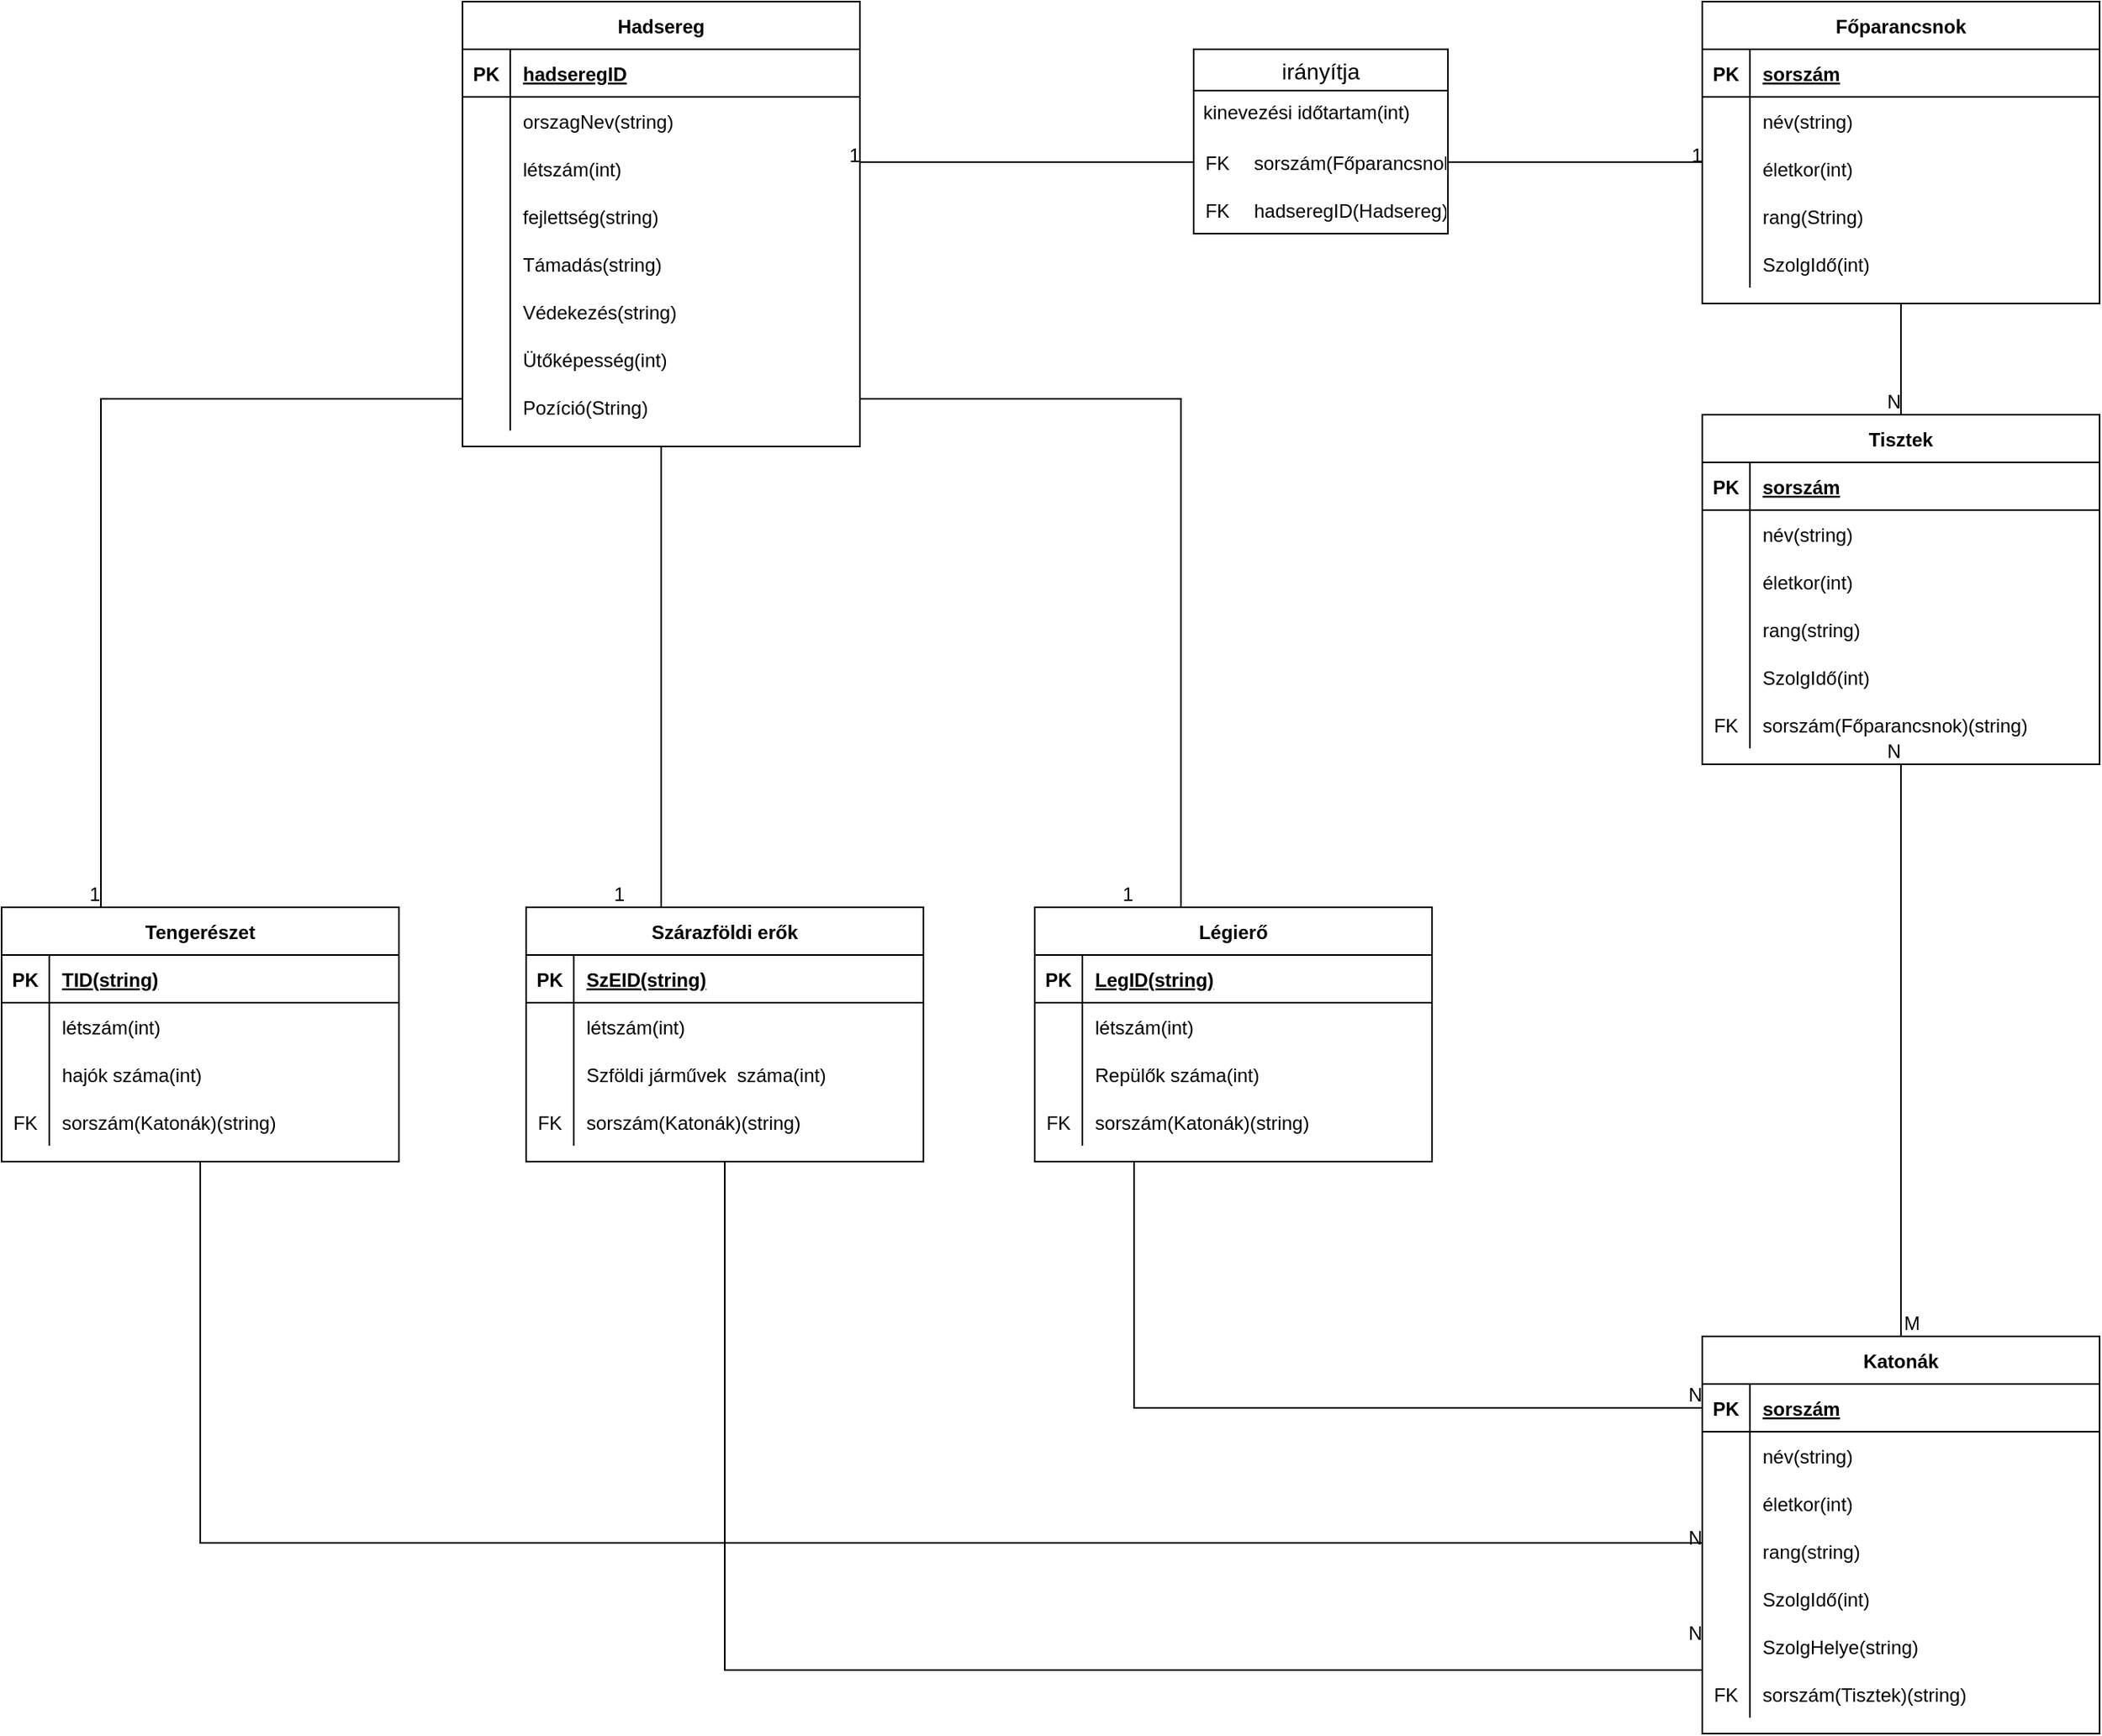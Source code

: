 <mxfile version="20.6.0" type="github">
  <diagram id="R2lEEEUBdFMjLlhIrx00" name="Page-1">
    <mxGraphModel dx="2985" dy="1844" grid="1" gridSize="10" guides="1" tooltips="1" connect="1" arrows="1" fold="1" page="0" pageScale="1" pageWidth="850" pageHeight="1100" math="0" shadow="0" extFonts="Permanent Marker^https://fonts.googleapis.com/css?family=Permanent+Marker">
      <root>
        <mxCell id="0" />
        <mxCell id="1" parent="0" />
        <mxCell id="C-vyLk0tnHw3VtMMgP7b-2" value="Főparancsnok" style="shape=table;startSize=30;container=1;collapsible=1;childLayout=tableLayout;fixedRows=1;rowLines=0;fontStyle=1;align=center;resizeLast=1;" parent="1" vertex="1">
          <mxGeometry x="780" y="-40" width="250" height="190" as="geometry" />
        </mxCell>
        <mxCell id="C-vyLk0tnHw3VtMMgP7b-3" value="" style="shape=partialRectangle;collapsible=0;dropTarget=0;pointerEvents=0;fillColor=none;points=[[0,0.5],[1,0.5]];portConstraint=eastwest;top=0;left=0;right=0;bottom=1;" parent="C-vyLk0tnHw3VtMMgP7b-2" vertex="1">
          <mxGeometry y="30" width="250" height="30" as="geometry" />
        </mxCell>
        <mxCell id="C-vyLk0tnHw3VtMMgP7b-4" value="PK" style="shape=partialRectangle;overflow=hidden;connectable=0;fillColor=none;top=0;left=0;bottom=0;right=0;fontStyle=1;" parent="C-vyLk0tnHw3VtMMgP7b-3" vertex="1">
          <mxGeometry width="30" height="30" as="geometry">
            <mxRectangle width="30" height="30" as="alternateBounds" />
          </mxGeometry>
        </mxCell>
        <mxCell id="C-vyLk0tnHw3VtMMgP7b-5" value="sorszám" style="shape=partialRectangle;overflow=hidden;connectable=0;fillColor=none;top=0;left=0;bottom=0;right=0;align=left;spacingLeft=6;fontStyle=5;" parent="C-vyLk0tnHw3VtMMgP7b-3" vertex="1">
          <mxGeometry x="30" width="220" height="30" as="geometry">
            <mxRectangle width="220" height="30" as="alternateBounds" />
          </mxGeometry>
        </mxCell>
        <mxCell id="C-vyLk0tnHw3VtMMgP7b-6" value="" style="shape=partialRectangle;collapsible=0;dropTarget=0;pointerEvents=0;fillColor=none;points=[[0,0.5],[1,0.5]];portConstraint=eastwest;top=0;left=0;right=0;bottom=0;" parent="C-vyLk0tnHw3VtMMgP7b-2" vertex="1">
          <mxGeometry y="60" width="250" height="30" as="geometry" />
        </mxCell>
        <mxCell id="C-vyLk0tnHw3VtMMgP7b-7" value="" style="shape=partialRectangle;overflow=hidden;connectable=0;fillColor=none;top=0;left=0;bottom=0;right=0;" parent="C-vyLk0tnHw3VtMMgP7b-6" vertex="1">
          <mxGeometry width="30" height="30" as="geometry">
            <mxRectangle width="30" height="30" as="alternateBounds" />
          </mxGeometry>
        </mxCell>
        <mxCell id="C-vyLk0tnHw3VtMMgP7b-8" value="név(string)" style="shape=partialRectangle;overflow=hidden;connectable=0;fillColor=none;top=0;left=0;bottom=0;right=0;align=left;spacingLeft=6;" parent="C-vyLk0tnHw3VtMMgP7b-6" vertex="1">
          <mxGeometry x="30" width="220" height="30" as="geometry">
            <mxRectangle width="220" height="30" as="alternateBounds" />
          </mxGeometry>
        </mxCell>
        <mxCell id="62SNjgMuvcfCCcA8fAyy-22" value="" style="shape=tableRow;horizontal=0;startSize=0;swimlaneHead=0;swimlaneBody=0;fillColor=none;collapsible=0;dropTarget=0;points=[[0,0.5],[1,0.5]];portConstraint=eastwest;top=0;left=0;right=0;bottom=0;" parent="C-vyLk0tnHw3VtMMgP7b-2" vertex="1">
          <mxGeometry y="90" width="250" height="30" as="geometry" />
        </mxCell>
        <mxCell id="62SNjgMuvcfCCcA8fAyy-23" value="" style="shape=partialRectangle;connectable=0;fillColor=none;top=0;left=0;bottom=0;right=0;editable=1;overflow=hidden;" parent="62SNjgMuvcfCCcA8fAyy-22" vertex="1">
          <mxGeometry width="30" height="30" as="geometry">
            <mxRectangle width="30" height="30" as="alternateBounds" />
          </mxGeometry>
        </mxCell>
        <mxCell id="62SNjgMuvcfCCcA8fAyy-24" value="életkor(int)" style="shape=partialRectangle;connectable=0;fillColor=none;top=0;left=0;bottom=0;right=0;align=left;spacingLeft=6;overflow=hidden;" parent="62SNjgMuvcfCCcA8fAyy-22" vertex="1">
          <mxGeometry x="30" width="220" height="30" as="geometry">
            <mxRectangle width="220" height="30" as="alternateBounds" />
          </mxGeometry>
        </mxCell>
        <mxCell id="62SNjgMuvcfCCcA8fAyy-26" value="" style="shape=tableRow;horizontal=0;startSize=0;swimlaneHead=0;swimlaneBody=0;fillColor=none;collapsible=0;dropTarget=0;points=[[0,0.5],[1,0.5]];portConstraint=eastwest;top=0;left=0;right=0;bottom=0;" parent="C-vyLk0tnHw3VtMMgP7b-2" vertex="1">
          <mxGeometry y="120" width="250" height="30" as="geometry" />
        </mxCell>
        <mxCell id="62SNjgMuvcfCCcA8fAyy-27" value="" style="shape=partialRectangle;connectable=0;fillColor=none;top=0;left=0;bottom=0;right=0;editable=1;overflow=hidden;" parent="62SNjgMuvcfCCcA8fAyy-26" vertex="1">
          <mxGeometry width="30" height="30" as="geometry">
            <mxRectangle width="30" height="30" as="alternateBounds" />
          </mxGeometry>
        </mxCell>
        <mxCell id="62SNjgMuvcfCCcA8fAyy-28" value="rang(String)" style="shape=partialRectangle;connectable=0;fillColor=none;top=0;left=0;bottom=0;right=0;align=left;spacingLeft=6;overflow=hidden;" parent="62SNjgMuvcfCCcA8fAyy-26" vertex="1">
          <mxGeometry x="30" width="220" height="30" as="geometry">
            <mxRectangle width="220" height="30" as="alternateBounds" />
          </mxGeometry>
        </mxCell>
        <mxCell id="62SNjgMuvcfCCcA8fAyy-30" value="" style="shape=tableRow;horizontal=0;startSize=0;swimlaneHead=0;swimlaneBody=0;fillColor=none;collapsible=0;dropTarget=0;points=[[0,0.5],[1,0.5]];portConstraint=eastwest;top=0;left=0;right=0;bottom=0;" parent="C-vyLk0tnHw3VtMMgP7b-2" vertex="1">
          <mxGeometry y="150" width="250" height="30" as="geometry" />
        </mxCell>
        <mxCell id="62SNjgMuvcfCCcA8fAyy-31" value="" style="shape=partialRectangle;connectable=0;fillColor=none;top=0;left=0;bottom=0;right=0;editable=1;overflow=hidden;" parent="62SNjgMuvcfCCcA8fAyy-30" vertex="1">
          <mxGeometry width="30" height="30" as="geometry">
            <mxRectangle width="30" height="30" as="alternateBounds" />
          </mxGeometry>
        </mxCell>
        <mxCell id="62SNjgMuvcfCCcA8fAyy-32" value="SzolgIdő(int)" style="shape=partialRectangle;connectable=0;fillColor=none;top=0;left=0;bottom=0;right=0;align=left;spacingLeft=6;overflow=hidden;" parent="62SNjgMuvcfCCcA8fAyy-30" vertex="1">
          <mxGeometry x="30" width="220" height="30" as="geometry">
            <mxRectangle width="220" height="30" as="alternateBounds" />
          </mxGeometry>
        </mxCell>
        <mxCell id="C-vyLk0tnHw3VtMMgP7b-23" value="Hadsereg" style="shape=table;startSize=30;container=1;collapsible=1;childLayout=tableLayout;fixedRows=1;rowLines=0;fontStyle=1;align=center;resizeLast=1;" parent="1" vertex="1">
          <mxGeometry y="-40" width="250" height="280" as="geometry" />
        </mxCell>
        <mxCell id="C-vyLk0tnHw3VtMMgP7b-24" value="" style="shape=partialRectangle;collapsible=0;dropTarget=0;pointerEvents=0;fillColor=none;points=[[0,0.5],[1,0.5]];portConstraint=eastwest;top=0;left=0;right=0;bottom=1;" parent="C-vyLk0tnHw3VtMMgP7b-23" vertex="1">
          <mxGeometry y="30" width="250" height="30" as="geometry" />
        </mxCell>
        <mxCell id="C-vyLk0tnHw3VtMMgP7b-25" value="PK" style="shape=partialRectangle;overflow=hidden;connectable=0;fillColor=none;top=0;left=0;bottom=0;right=0;fontStyle=1;" parent="C-vyLk0tnHw3VtMMgP7b-24" vertex="1">
          <mxGeometry width="30" height="30" as="geometry">
            <mxRectangle width="30" height="30" as="alternateBounds" />
          </mxGeometry>
        </mxCell>
        <mxCell id="C-vyLk0tnHw3VtMMgP7b-26" value="hadseregID" style="shape=partialRectangle;overflow=hidden;connectable=0;fillColor=none;top=0;left=0;bottom=0;right=0;align=left;spacingLeft=6;fontStyle=5;" parent="C-vyLk0tnHw3VtMMgP7b-24" vertex="1">
          <mxGeometry x="30" width="220" height="30" as="geometry">
            <mxRectangle width="220" height="30" as="alternateBounds" />
          </mxGeometry>
        </mxCell>
        <mxCell id="C-vyLk0tnHw3VtMMgP7b-27" value="" style="shape=partialRectangle;collapsible=0;dropTarget=0;pointerEvents=0;fillColor=none;points=[[0,0.5],[1,0.5]];portConstraint=eastwest;top=0;left=0;right=0;bottom=0;" parent="C-vyLk0tnHw3VtMMgP7b-23" vertex="1">
          <mxGeometry y="60" width="250" height="30" as="geometry" />
        </mxCell>
        <mxCell id="C-vyLk0tnHw3VtMMgP7b-28" value="" style="shape=partialRectangle;overflow=hidden;connectable=0;fillColor=none;top=0;left=0;bottom=0;right=0;" parent="C-vyLk0tnHw3VtMMgP7b-27" vertex="1">
          <mxGeometry width="30" height="30" as="geometry">
            <mxRectangle width="30" height="30" as="alternateBounds" />
          </mxGeometry>
        </mxCell>
        <mxCell id="C-vyLk0tnHw3VtMMgP7b-29" value="orszagNev(string)" style="shape=partialRectangle;overflow=hidden;connectable=0;fillColor=none;top=0;left=0;bottom=0;right=0;align=left;spacingLeft=6;" parent="C-vyLk0tnHw3VtMMgP7b-27" vertex="1">
          <mxGeometry x="30" width="220" height="30" as="geometry">
            <mxRectangle width="220" height="30" as="alternateBounds" />
          </mxGeometry>
        </mxCell>
        <mxCell id="62SNjgMuvcfCCcA8fAyy-2" value="" style="shape=tableRow;horizontal=0;startSize=0;swimlaneHead=0;swimlaneBody=0;fillColor=none;collapsible=0;dropTarget=0;points=[[0,0.5],[1,0.5]];portConstraint=eastwest;top=0;left=0;right=0;bottom=0;" parent="C-vyLk0tnHw3VtMMgP7b-23" vertex="1">
          <mxGeometry y="90" width="250" height="30" as="geometry" />
        </mxCell>
        <mxCell id="62SNjgMuvcfCCcA8fAyy-3" value="" style="shape=partialRectangle;connectable=0;fillColor=none;top=0;left=0;bottom=0;right=0;editable=1;overflow=hidden;" parent="62SNjgMuvcfCCcA8fAyy-2" vertex="1">
          <mxGeometry width="30" height="30" as="geometry">
            <mxRectangle width="30" height="30" as="alternateBounds" />
          </mxGeometry>
        </mxCell>
        <mxCell id="62SNjgMuvcfCCcA8fAyy-4" value="létszám(int)" style="shape=partialRectangle;connectable=0;fillColor=none;top=0;left=0;bottom=0;right=0;align=left;spacingLeft=6;overflow=hidden;" parent="62SNjgMuvcfCCcA8fAyy-2" vertex="1">
          <mxGeometry x="30" width="220" height="30" as="geometry">
            <mxRectangle width="220" height="30" as="alternateBounds" />
          </mxGeometry>
        </mxCell>
        <mxCell id="62SNjgMuvcfCCcA8fAyy-6" value="" style="shape=tableRow;horizontal=0;startSize=0;swimlaneHead=0;swimlaneBody=0;fillColor=none;collapsible=0;dropTarget=0;points=[[0,0.5],[1,0.5]];portConstraint=eastwest;top=0;left=0;right=0;bottom=0;" parent="C-vyLk0tnHw3VtMMgP7b-23" vertex="1">
          <mxGeometry y="120" width="250" height="30" as="geometry" />
        </mxCell>
        <mxCell id="62SNjgMuvcfCCcA8fAyy-7" value="" style="shape=partialRectangle;connectable=0;fillColor=none;top=0;left=0;bottom=0;right=0;editable=1;overflow=hidden;" parent="62SNjgMuvcfCCcA8fAyy-6" vertex="1">
          <mxGeometry width="30" height="30" as="geometry">
            <mxRectangle width="30" height="30" as="alternateBounds" />
          </mxGeometry>
        </mxCell>
        <mxCell id="62SNjgMuvcfCCcA8fAyy-8" value="fejlettség(string)" style="shape=partialRectangle;connectable=0;fillColor=none;top=0;left=0;bottom=0;right=0;align=left;spacingLeft=6;overflow=hidden;" parent="62SNjgMuvcfCCcA8fAyy-6" vertex="1">
          <mxGeometry x="30" width="220" height="30" as="geometry">
            <mxRectangle width="220" height="30" as="alternateBounds" />
          </mxGeometry>
        </mxCell>
        <mxCell id="62SNjgMuvcfCCcA8fAyy-10" value="" style="shape=tableRow;horizontal=0;startSize=0;swimlaneHead=0;swimlaneBody=0;fillColor=none;collapsible=0;dropTarget=0;points=[[0,0.5],[1,0.5]];portConstraint=eastwest;top=0;left=0;right=0;bottom=0;" parent="C-vyLk0tnHw3VtMMgP7b-23" vertex="1">
          <mxGeometry y="150" width="250" height="30" as="geometry" />
        </mxCell>
        <mxCell id="62SNjgMuvcfCCcA8fAyy-11" value="" style="shape=partialRectangle;connectable=0;fillColor=none;top=0;left=0;bottom=0;right=0;editable=1;overflow=hidden;" parent="62SNjgMuvcfCCcA8fAyy-10" vertex="1">
          <mxGeometry width="30" height="30" as="geometry">
            <mxRectangle width="30" height="30" as="alternateBounds" />
          </mxGeometry>
        </mxCell>
        <mxCell id="62SNjgMuvcfCCcA8fAyy-12" value="Támadás(string)" style="shape=partialRectangle;connectable=0;fillColor=none;top=0;left=0;bottom=0;right=0;align=left;spacingLeft=6;overflow=hidden;" parent="62SNjgMuvcfCCcA8fAyy-10" vertex="1">
          <mxGeometry x="30" width="220" height="30" as="geometry">
            <mxRectangle width="220" height="30" as="alternateBounds" />
          </mxGeometry>
        </mxCell>
        <mxCell id="62SNjgMuvcfCCcA8fAyy-14" value="" style="shape=tableRow;horizontal=0;startSize=0;swimlaneHead=0;swimlaneBody=0;fillColor=none;collapsible=0;dropTarget=0;points=[[0,0.5],[1,0.5]];portConstraint=eastwest;top=0;left=0;right=0;bottom=0;" parent="C-vyLk0tnHw3VtMMgP7b-23" vertex="1">
          <mxGeometry y="180" width="250" height="30" as="geometry" />
        </mxCell>
        <mxCell id="62SNjgMuvcfCCcA8fAyy-15" value="" style="shape=partialRectangle;connectable=0;fillColor=none;top=0;left=0;bottom=0;right=0;editable=1;overflow=hidden;" parent="62SNjgMuvcfCCcA8fAyy-14" vertex="1">
          <mxGeometry width="30" height="30" as="geometry">
            <mxRectangle width="30" height="30" as="alternateBounds" />
          </mxGeometry>
        </mxCell>
        <mxCell id="62SNjgMuvcfCCcA8fAyy-16" value="Védekezés(string)" style="shape=partialRectangle;connectable=0;fillColor=none;top=0;left=0;bottom=0;right=0;align=left;spacingLeft=6;overflow=hidden;" parent="62SNjgMuvcfCCcA8fAyy-14" vertex="1">
          <mxGeometry x="30" width="220" height="30" as="geometry">
            <mxRectangle width="220" height="30" as="alternateBounds" />
          </mxGeometry>
        </mxCell>
        <mxCell id="62SNjgMuvcfCCcA8fAyy-18" value="" style="shape=tableRow;horizontal=0;startSize=0;swimlaneHead=0;swimlaneBody=0;fillColor=none;collapsible=0;dropTarget=0;points=[[0,0.5],[1,0.5]];portConstraint=eastwest;top=0;left=0;right=0;bottom=0;" parent="C-vyLk0tnHw3VtMMgP7b-23" vertex="1">
          <mxGeometry y="210" width="250" height="30" as="geometry" />
        </mxCell>
        <mxCell id="62SNjgMuvcfCCcA8fAyy-19" value="" style="shape=partialRectangle;connectable=0;fillColor=none;top=0;left=0;bottom=0;right=0;editable=1;overflow=hidden;" parent="62SNjgMuvcfCCcA8fAyy-18" vertex="1">
          <mxGeometry width="30" height="30" as="geometry">
            <mxRectangle width="30" height="30" as="alternateBounds" />
          </mxGeometry>
        </mxCell>
        <mxCell id="62SNjgMuvcfCCcA8fAyy-20" value="Ütőképesség(int)" style="shape=partialRectangle;connectable=0;fillColor=none;top=0;left=0;bottom=0;right=0;align=left;spacingLeft=6;overflow=hidden;" parent="62SNjgMuvcfCCcA8fAyy-18" vertex="1">
          <mxGeometry x="30" width="220" height="30" as="geometry">
            <mxRectangle width="220" height="30" as="alternateBounds" />
          </mxGeometry>
        </mxCell>
        <mxCell id="FeIV4bM-rRKACIjn-d4M-2" value="" style="shape=tableRow;horizontal=0;startSize=0;swimlaneHead=0;swimlaneBody=0;fillColor=none;collapsible=0;dropTarget=0;points=[[0,0.5],[1,0.5]];portConstraint=eastwest;top=0;left=0;right=0;bottom=0;" vertex="1" parent="C-vyLk0tnHw3VtMMgP7b-23">
          <mxGeometry y="240" width="250" height="30" as="geometry" />
        </mxCell>
        <mxCell id="FeIV4bM-rRKACIjn-d4M-3" value="" style="shape=partialRectangle;connectable=0;fillColor=none;top=0;left=0;bottom=0;right=0;editable=1;overflow=hidden;" vertex="1" parent="FeIV4bM-rRKACIjn-d4M-2">
          <mxGeometry width="30" height="30" as="geometry">
            <mxRectangle width="30" height="30" as="alternateBounds" />
          </mxGeometry>
        </mxCell>
        <mxCell id="FeIV4bM-rRKACIjn-d4M-4" value="Pozíció(String)" style="shape=partialRectangle;connectable=0;fillColor=none;top=0;left=0;bottom=0;right=0;align=left;spacingLeft=6;overflow=hidden;" vertex="1" parent="FeIV4bM-rRKACIjn-d4M-2">
          <mxGeometry x="30" width="220" height="30" as="geometry">
            <mxRectangle width="220" height="30" as="alternateBounds" />
          </mxGeometry>
        </mxCell>
        <mxCell id="62SNjgMuvcfCCcA8fAyy-33" value="Tisztek" style="shape=table;startSize=30;container=1;collapsible=1;childLayout=tableLayout;fixedRows=1;rowLines=0;fontStyle=1;align=center;resizeLast=1;" parent="1" vertex="1">
          <mxGeometry x="780" y="220" width="250" height="220" as="geometry" />
        </mxCell>
        <mxCell id="62SNjgMuvcfCCcA8fAyy-34" value="" style="shape=partialRectangle;collapsible=0;dropTarget=0;pointerEvents=0;fillColor=none;points=[[0,0.5],[1,0.5]];portConstraint=eastwest;top=0;left=0;right=0;bottom=1;" parent="62SNjgMuvcfCCcA8fAyy-33" vertex="1">
          <mxGeometry y="30" width="250" height="30" as="geometry" />
        </mxCell>
        <mxCell id="62SNjgMuvcfCCcA8fAyy-35" value="PK" style="shape=partialRectangle;overflow=hidden;connectable=0;fillColor=none;top=0;left=0;bottom=0;right=0;fontStyle=1;" parent="62SNjgMuvcfCCcA8fAyy-34" vertex="1">
          <mxGeometry width="30" height="30" as="geometry">
            <mxRectangle width="30" height="30" as="alternateBounds" />
          </mxGeometry>
        </mxCell>
        <mxCell id="62SNjgMuvcfCCcA8fAyy-36" value="sorszám" style="shape=partialRectangle;overflow=hidden;connectable=0;fillColor=none;top=0;left=0;bottom=0;right=0;align=left;spacingLeft=6;fontStyle=5;" parent="62SNjgMuvcfCCcA8fAyy-34" vertex="1">
          <mxGeometry x="30" width="220" height="30" as="geometry">
            <mxRectangle width="220" height="30" as="alternateBounds" />
          </mxGeometry>
        </mxCell>
        <mxCell id="62SNjgMuvcfCCcA8fAyy-37" value="" style="shape=partialRectangle;collapsible=0;dropTarget=0;pointerEvents=0;fillColor=none;points=[[0,0.5],[1,0.5]];portConstraint=eastwest;top=0;left=0;right=0;bottom=0;" parent="62SNjgMuvcfCCcA8fAyy-33" vertex="1">
          <mxGeometry y="60" width="250" height="30" as="geometry" />
        </mxCell>
        <mxCell id="62SNjgMuvcfCCcA8fAyy-38" value="" style="shape=partialRectangle;overflow=hidden;connectable=0;fillColor=none;top=0;left=0;bottom=0;right=0;" parent="62SNjgMuvcfCCcA8fAyy-37" vertex="1">
          <mxGeometry width="30" height="30" as="geometry">
            <mxRectangle width="30" height="30" as="alternateBounds" />
          </mxGeometry>
        </mxCell>
        <mxCell id="62SNjgMuvcfCCcA8fAyy-39" value="név(string)" style="shape=partialRectangle;overflow=hidden;connectable=0;fillColor=none;top=0;left=0;bottom=0;right=0;align=left;spacingLeft=6;" parent="62SNjgMuvcfCCcA8fAyy-37" vertex="1">
          <mxGeometry x="30" width="220" height="30" as="geometry">
            <mxRectangle width="220" height="30" as="alternateBounds" />
          </mxGeometry>
        </mxCell>
        <mxCell id="62SNjgMuvcfCCcA8fAyy-40" value="" style="shape=tableRow;horizontal=0;startSize=0;swimlaneHead=0;swimlaneBody=0;fillColor=none;collapsible=0;dropTarget=0;points=[[0,0.5],[1,0.5]];portConstraint=eastwest;top=0;left=0;right=0;bottom=0;" parent="62SNjgMuvcfCCcA8fAyy-33" vertex="1">
          <mxGeometry y="90" width="250" height="30" as="geometry" />
        </mxCell>
        <mxCell id="62SNjgMuvcfCCcA8fAyy-41" value="" style="shape=partialRectangle;connectable=0;fillColor=none;top=0;left=0;bottom=0;right=0;editable=1;overflow=hidden;" parent="62SNjgMuvcfCCcA8fAyy-40" vertex="1">
          <mxGeometry width="30" height="30" as="geometry">
            <mxRectangle width="30" height="30" as="alternateBounds" />
          </mxGeometry>
        </mxCell>
        <mxCell id="62SNjgMuvcfCCcA8fAyy-42" value="életkor(int)" style="shape=partialRectangle;connectable=0;fillColor=none;top=0;left=0;bottom=0;right=0;align=left;spacingLeft=6;overflow=hidden;" parent="62SNjgMuvcfCCcA8fAyy-40" vertex="1">
          <mxGeometry x="30" width="220" height="30" as="geometry">
            <mxRectangle width="220" height="30" as="alternateBounds" />
          </mxGeometry>
        </mxCell>
        <mxCell id="62SNjgMuvcfCCcA8fAyy-43" value="" style="shape=tableRow;horizontal=0;startSize=0;swimlaneHead=0;swimlaneBody=0;fillColor=none;collapsible=0;dropTarget=0;points=[[0,0.5],[1,0.5]];portConstraint=eastwest;top=0;left=0;right=0;bottom=0;" parent="62SNjgMuvcfCCcA8fAyy-33" vertex="1">
          <mxGeometry y="120" width="250" height="30" as="geometry" />
        </mxCell>
        <mxCell id="62SNjgMuvcfCCcA8fAyy-44" value="" style="shape=partialRectangle;connectable=0;fillColor=none;top=0;left=0;bottom=0;right=0;editable=1;overflow=hidden;" parent="62SNjgMuvcfCCcA8fAyy-43" vertex="1">
          <mxGeometry width="30" height="30" as="geometry">
            <mxRectangle width="30" height="30" as="alternateBounds" />
          </mxGeometry>
        </mxCell>
        <mxCell id="62SNjgMuvcfCCcA8fAyy-45" value="rang(string)" style="shape=partialRectangle;connectable=0;fillColor=none;top=0;left=0;bottom=0;right=0;align=left;spacingLeft=6;overflow=hidden;" parent="62SNjgMuvcfCCcA8fAyy-43" vertex="1">
          <mxGeometry x="30" width="220" height="30" as="geometry">
            <mxRectangle width="220" height="30" as="alternateBounds" />
          </mxGeometry>
        </mxCell>
        <mxCell id="62SNjgMuvcfCCcA8fAyy-46" value="" style="shape=tableRow;horizontal=0;startSize=0;swimlaneHead=0;swimlaneBody=0;fillColor=none;collapsible=0;dropTarget=0;points=[[0,0.5],[1,0.5]];portConstraint=eastwest;top=0;left=0;right=0;bottom=0;" parent="62SNjgMuvcfCCcA8fAyy-33" vertex="1">
          <mxGeometry y="150" width="250" height="30" as="geometry" />
        </mxCell>
        <mxCell id="62SNjgMuvcfCCcA8fAyy-47" value="" style="shape=partialRectangle;connectable=0;fillColor=none;top=0;left=0;bottom=0;right=0;editable=1;overflow=hidden;" parent="62SNjgMuvcfCCcA8fAyy-46" vertex="1">
          <mxGeometry width="30" height="30" as="geometry">
            <mxRectangle width="30" height="30" as="alternateBounds" />
          </mxGeometry>
        </mxCell>
        <mxCell id="62SNjgMuvcfCCcA8fAyy-48" value="SzolgIdő(int)" style="shape=partialRectangle;connectable=0;fillColor=none;top=0;left=0;bottom=0;right=0;align=left;spacingLeft=6;overflow=hidden;" parent="62SNjgMuvcfCCcA8fAyy-46" vertex="1">
          <mxGeometry x="30" width="220" height="30" as="geometry">
            <mxRectangle width="220" height="30" as="alternateBounds" />
          </mxGeometry>
        </mxCell>
        <mxCell id="62SNjgMuvcfCCcA8fAyy-50" value="" style="shape=tableRow;horizontal=0;startSize=0;swimlaneHead=0;swimlaneBody=0;fillColor=none;collapsible=0;dropTarget=0;points=[[0,0.5],[1,0.5]];portConstraint=eastwest;top=0;left=0;right=0;bottom=0;" parent="62SNjgMuvcfCCcA8fAyy-33" vertex="1">
          <mxGeometry y="180" width="250" height="30" as="geometry" />
        </mxCell>
        <mxCell id="62SNjgMuvcfCCcA8fAyy-51" value="FK" style="shape=partialRectangle;connectable=0;fillColor=none;top=0;left=0;bottom=0;right=0;fontStyle=0;overflow=hidden;" parent="62SNjgMuvcfCCcA8fAyy-50" vertex="1">
          <mxGeometry width="30" height="30" as="geometry">
            <mxRectangle width="30" height="30" as="alternateBounds" />
          </mxGeometry>
        </mxCell>
        <mxCell id="62SNjgMuvcfCCcA8fAyy-52" value="sorszám(Főparancsnok)(string)" style="shape=partialRectangle;connectable=0;fillColor=none;top=0;left=0;bottom=0;right=0;align=left;spacingLeft=6;fontStyle=0;overflow=hidden;" parent="62SNjgMuvcfCCcA8fAyy-50" vertex="1">
          <mxGeometry x="30" width="220" height="30" as="geometry">
            <mxRectangle width="220" height="30" as="alternateBounds" />
          </mxGeometry>
        </mxCell>
        <mxCell id="62SNjgMuvcfCCcA8fAyy-53" value="Katonák" style="shape=table;startSize=30;container=1;collapsible=1;childLayout=tableLayout;fixedRows=1;rowLines=0;fontStyle=1;align=center;resizeLast=1;" parent="1" vertex="1">
          <mxGeometry x="780" y="800" width="250" height="250" as="geometry" />
        </mxCell>
        <mxCell id="62SNjgMuvcfCCcA8fAyy-54" value="" style="shape=partialRectangle;collapsible=0;dropTarget=0;pointerEvents=0;fillColor=none;points=[[0,0.5],[1,0.5]];portConstraint=eastwest;top=0;left=0;right=0;bottom=1;" parent="62SNjgMuvcfCCcA8fAyy-53" vertex="1">
          <mxGeometry y="30" width="250" height="30" as="geometry" />
        </mxCell>
        <mxCell id="62SNjgMuvcfCCcA8fAyy-55" value="PK" style="shape=partialRectangle;overflow=hidden;connectable=0;fillColor=none;top=0;left=0;bottom=0;right=0;fontStyle=1;" parent="62SNjgMuvcfCCcA8fAyy-54" vertex="1">
          <mxGeometry width="30" height="30" as="geometry">
            <mxRectangle width="30" height="30" as="alternateBounds" />
          </mxGeometry>
        </mxCell>
        <mxCell id="62SNjgMuvcfCCcA8fAyy-56" value="sorszám" style="shape=partialRectangle;overflow=hidden;connectable=0;fillColor=none;top=0;left=0;bottom=0;right=0;align=left;spacingLeft=6;fontStyle=5;" parent="62SNjgMuvcfCCcA8fAyy-54" vertex="1">
          <mxGeometry x="30" width="220" height="30" as="geometry">
            <mxRectangle width="220" height="30" as="alternateBounds" />
          </mxGeometry>
        </mxCell>
        <mxCell id="62SNjgMuvcfCCcA8fAyy-57" value="" style="shape=partialRectangle;collapsible=0;dropTarget=0;pointerEvents=0;fillColor=none;points=[[0,0.5],[1,0.5]];portConstraint=eastwest;top=0;left=0;right=0;bottom=0;" parent="62SNjgMuvcfCCcA8fAyy-53" vertex="1">
          <mxGeometry y="60" width="250" height="30" as="geometry" />
        </mxCell>
        <mxCell id="62SNjgMuvcfCCcA8fAyy-58" value="" style="shape=partialRectangle;overflow=hidden;connectable=0;fillColor=none;top=0;left=0;bottom=0;right=0;" parent="62SNjgMuvcfCCcA8fAyy-57" vertex="1">
          <mxGeometry width="30" height="30" as="geometry">
            <mxRectangle width="30" height="30" as="alternateBounds" />
          </mxGeometry>
        </mxCell>
        <mxCell id="62SNjgMuvcfCCcA8fAyy-59" value="név(string)" style="shape=partialRectangle;overflow=hidden;connectable=0;fillColor=none;top=0;left=0;bottom=0;right=0;align=left;spacingLeft=6;" parent="62SNjgMuvcfCCcA8fAyy-57" vertex="1">
          <mxGeometry x="30" width="220" height="30" as="geometry">
            <mxRectangle width="220" height="30" as="alternateBounds" />
          </mxGeometry>
        </mxCell>
        <mxCell id="62SNjgMuvcfCCcA8fAyy-60" value="" style="shape=tableRow;horizontal=0;startSize=0;swimlaneHead=0;swimlaneBody=0;fillColor=none;collapsible=0;dropTarget=0;points=[[0,0.5],[1,0.5]];portConstraint=eastwest;top=0;left=0;right=0;bottom=0;" parent="62SNjgMuvcfCCcA8fAyy-53" vertex="1">
          <mxGeometry y="90" width="250" height="30" as="geometry" />
        </mxCell>
        <mxCell id="62SNjgMuvcfCCcA8fAyy-61" value="" style="shape=partialRectangle;connectable=0;fillColor=none;top=0;left=0;bottom=0;right=0;editable=1;overflow=hidden;" parent="62SNjgMuvcfCCcA8fAyy-60" vertex="1">
          <mxGeometry width="30" height="30" as="geometry">
            <mxRectangle width="30" height="30" as="alternateBounds" />
          </mxGeometry>
        </mxCell>
        <mxCell id="62SNjgMuvcfCCcA8fAyy-62" value="életkor(int)" style="shape=partialRectangle;connectable=0;fillColor=none;top=0;left=0;bottom=0;right=0;align=left;spacingLeft=6;overflow=hidden;" parent="62SNjgMuvcfCCcA8fAyy-60" vertex="1">
          <mxGeometry x="30" width="220" height="30" as="geometry">
            <mxRectangle width="220" height="30" as="alternateBounds" />
          </mxGeometry>
        </mxCell>
        <mxCell id="62SNjgMuvcfCCcA8fAyy-63" value="" style="shape=tableRow;horizontal=0;startSize=0;swimlaneHead=0;swimlaneBody=0;fillColor=none;collapsible=0;dropTarget=0;points=[[0,0.5],[1,0.5]];portConstraint=eastwest;top=0;left=0;right=0;bottom=0;" parent="62SNjgMuvcfCCcA8fAyy-53" vertex="1">
          <mxGeometry y="120" width="250" height="30" as="geometry" />
        </mxCell>
        <mxCell id="62SNjgMuvcfCCcA8fAyy-64" value="" style="shape=partialRectangle;connectable=0;fillColor=none;top=0;left=0;bottom=0;right=0;editable=1;overflow=hidden;" parent="62SNjgMuvcfCCcA8fAyy-63" vertex="1">
          <mxGeometry width="30" height="30" as="geometry">
            <mxRectangle width="30" height="30" as="alternateBounds" />
          </mxGeometry>
        </mxCell>
        <mxCell id="62SNjgMuvcfCCcA8fAyy-65" value="rang(string)" style="shape=partialRectangle;connectable=0;fillColor=none;top=0;left=0;bottom=0;right=0;align=left;spacingLeft=6;overflow=hidden;" parent="62SNjgMuvcfCCcA8fAyy-63" vertex="1">
          <mxGeometry x="30" width="220" height="30" as="geometry">
            <mxRectangle width="220" height="30" as="alternateBounds" />
          </mxGeometry>
        </mxCell>
        <mxCell id="62SNjgMuvcfCCcA8fAyy-66" value="" style="shape=tableRow;horizontal=0;startSize=0;swimlaneHead=0;swimlaneBody=0;fillColor=none;collapsible=0;dropTarget=0;points=[[0,0.5],[1,0.5]];portConstraint=eastwest;top=0;left=0;right=0;bottom=0;" parent="62SNjgMuvcfCCcA8fAyy-53" vertex="1">
          <mxGeometry y="150" width="250" height="30" as="geometry" />
        </mxCell>
        <mxCell id="62SNjgMuvcfCCcA8fAyy-67" value="" style="shape=partialRectangle;connectable=0;fillColor=none;top=0;left=0;bottom=0;right=0;editable=1;overflow=hidden;" parent="62SNjgMuvcfCCcA8fAyy-66" vertex="1">
          <mxGeometry width="30" height="30" as="geometry">
            <mxRectangle width="30" height="30" as="alternateBounds" />
          </mxGeometry>
        </mxCell>
        <mxCell id="62SNjgMuvcfCCcA8fAyy-68" value="SzolgIdő(int)" style="shape=partialRectangle;connectable=0;fillColor=none;top=0;left=0;bottom=0;right=0;align=left;spacingLeft=6;overflow=hidden;" parent="62SNjgMuvcfCCcA8fAyy-66" vertex="1">
          <mxGeometry x="30" width="220" height="30" as="geometry">
            <mxRectangle width="220" height="30" as="alternateBounds" />
          </mxGeometry>
        </mxCell>
        <mxCell id="62SNjgMuvcfCCcA8fAyy-70" value="" style="shape=tableRow;horizontal=0;startSize=0;swimlaneHead=0;swimlaneBody=0;fillColor=none;collapsible=0;dropTarget=0;points=[[0,0.5],[1,0.5]];portConstraint=eastwest;top=0;left=0;right=0;bottom=0;" parent="62SNjgMuvcfCCcA8fAyy-53" vertex="1">
          <mxGeometry y="180" width="250" height="30" as="geometry" />
        </mxCell>
        <mxCell id="62SNjgMuvcfCCcA8fAyy-71" value="" style="shape=partialRectangle;connectable=0;fillColor=none;top=0;left=0;bottom=0;right=0;editable=1;overflow=hidden;" parent="62SNjgMuvcfCCcA8fAyy-70" vertex="1">
          <mxGeometry width="30" height="30" as="geometry">
            <mxRectangle width="30" height="30" as="alternateBounds" />
          </mxGeometry>
        </mxCell>
        <mxCell id="62SNjgMuvcfCCcA8fAyy-72" value="SzolgHelye(string)" style="shape=partialRectangle;connectable=0;fillColor=none;top=0;left=0;bottom=0;right=0;align=left;spacingLeft=6;overflow=hidden;" parent="62SNjgMuvcfCCcA8fAyy-70" vertex="1">
          <mxGeometry x="30" width="220" height="30" as="geometry">
            <mxRectangle width="220" height="30" as="alternateBounds" />
          </mxGeometry>
        </mxCell>
        <mxCell id="lbU3FmjVUX4WFI3qrO2V-90" value="" style="shape=tableRow;horizontal=0;startSize=0;swimlaneHead=0;swimlaneBody=0;fillColor=none;collapsible=0;dropTarget=0;points=[[0,0.5],[1,0.5]];portConstraint=eastwest;top=0;left=0;right=0;bottom=0;" parent="62SNjgMuvcfCCcA8fAyy-53" vertex="1">
          <mxGeometry y="210" width="250" height="30" as="geometry" />
        </mxCell>
        <mxCell id="lbU3FmjVUX4WFI3qrO2V-91" value="FK" style="shape=partialRectangle;connectable=0;fillColor=none;top=0;left=0;bottom=0;right=0;fontStyle=0;overflow=hidden;" parent="lbU3FmjVUX4WFI3qrO2V-90" vertex="1">
          <mxGeometry width="30" height="30" as="geometry">
            <mxRectangle width="30" height="30" as="alternateBounds" />
          </mxGeometry>
        </mxCell>
        <mxCell id="lbU3FmjVUX4WFI3qrO2V-92" value="sorszám(Tisztek)(string)" style="shape=partialRectangle;connectable=0;fillColor=none;top=0;left=0;bottom=0;right=0;align=left;spacingLeft=6;fontStyle=0;overflow=hidden;" parent="lbU3FmjVUX4WFI3qrO2V-90" vertex="1">
          <mxGeometry x="30" width="220" height="30" as="geometry">
            <mxRectangle width="220" height="30" as="alternateBounds" />
          </mxGeometry>
        </mxCell>
        <mxCell id="lbU3FmjVUX4WFI3qrO2V-1" value="Tengerészet" style="shape=table;startSize=30;container=1;collapsible=1;childLayout=tableLayout;fixedRows=1;rowLines=0;fontStyle=1;align=center;resizeLast=1;" parent="1" vertex="1">
          <mxGeometry x="-290" y="530" width="250" height="160" as="geometry" />
        </mxCell>
        <mxCell id="lbU3FmjVUX4WFI3qrO2V-2" value="" style="shape=partialRectangle;collapsible=0;dropTarget=0;pointerEvents=0;fillColor=none;points=[[0,0.5],[1,0.5]];portConstraint=eastwest;top=0;left=0;right=0;bottom=1;" parent="lbU3FmjVUX4WFI3qrO2V-1" vertex="1">
          <mxGeometry y="30" width="250" height="30" as="geometry" />
        </mxCell>
        <mxCell id="lbU3FmjVUX4WFI3qrO2V-3" value="PK" style="shape=partialRectangle;overflow=hidden;connectable=0;fillColor=none;top=0;left=0;bottom=0;right=0;fontStyle=1;" parent="lbU3FmjVUX4WFI3qrO2V-2" vertex="1">
          <mxGeometry width="30" height="30" as="geometry">
            <mxRectangle width="30" height="30" as="alternateBounds" />
          </mxGeometry>
        </mxCell>
        <mxCell id="lbU3FmjVUX4WFI3qrO2V-4" value="TID(string)" style="shape=partialRectangle;overflow=hidden;connectable=0;fillColor=none;top=0;left=0;bottom=0;right=0;align=left;spacingLeft=6;fontStyle=5;" parent="lbU3FmjVUX4WFI3qrO2V-2" vertex="1">
          <mxGeometry x="30" width="220" height="30" as="geometry">
            <mxRectangle width="220" height="30" as="alternateBounds" />
          </mxGeometry>
        </mxCell>
        <mxCell id="lbU3FmjVUX4WFI3qrO2V-5" value="" style="shape=partialRectangle;collapsible=0;dropTarget=0;pointerEvents=0;fillColor=none;points=[[0,0.5],[1,0.5]];portConstraint=eastwest;top=0;left=0;right=0;bottom=0;" parent="lbU3FmjVUX4WFI3qrO2V-1" vertex="1">
          <mxGeometry y="60" width="250" height="30" as="geometry" />
        </mxCell>
        <mxCell id="lbU3FmjVUX4WFI3qrO2V-6" value="" style="shape=partialRectangle;overflow=hidden;connectable=0;fillColor=none;top=0;left=0;bottom=0;right=0;" parent="lbU3FmjVUX4WFI3qrO2V-5" vertex="1">
          <mxGeometry width="30" height="30" as="geometry">
            <mxRectangle width="30" height="30" as="alternateBounds" />
          </mxGeometry>
        </mxCell>
        <mxCell id="lbU3FmjVUX4WFI3qrO2V-7" value="létszám(int)" style="shape=partialRectangle;overflow=hidden;connectable=0;fillColor=none;top=0;left=0;bottom=0;right=0;align=left;spacingLeft=6;" parent="lbU3FmjVUX4WFI3qrO2V-5" vertex="1">
          <mxGeometry x="30" width="220" height="30" as="geometry">
            <mxRectangle width="220" height="30" as="alternateBounds" />
          </mxGeometry>
        </mxCell>
        <mxCell id="lbU3FmjVUX4WFI3qrO2V-8" value="" style="shape=tableRow;horizontal=0;startSize=0;swimlaneHead=0;swimlaneBody=0;fillColor=none;collapsible=0;dropTarget=0;points=[[0,0.5],[1,0.5]];portConstraint=eastwest;top=0;left=0;right=0;bottom=0;" parent="lbU3FmjVUX4WFI3qrO2V-1" vertex="1">
          <mxGeometry y="90" width="250" height="30" as="geometry" />
        </mxCell>
        <mxCell id="lbU3FmjVUX4WFI3qrO2V-9" value="" style="shape=partialRectangle;connectable=0;fillColor=none;top=0;left=0;bottom=0;right=0;editable=1;overflow=hidden;" parent="lbU3FmjVUX4WFI3qrO2V-8" vertex="1">
          <mxGeometry width="30" height="30" as="geometry">
            <mxRectangle width="30" height="30" as="alternateBounds" />
          </mxGeometry>
        </mxCell>
        <mxCell id="lbU3FmjVUX4WFI3qrO2V-10" value="hajók száma(int)" style="shape=partialRectangle;connectable=0;fillColor=none;top=0;left=0;bottom=0;right=0;align=left;spacingLeft=6;overflow=hidden;" parent="lbU3FmjVUX4WFI3qrO2V-8" vertex="1">
          <mxGeometry x="30" width="220" height="30" as="geometry">
            <mxRectangle width="220" height="30" as="alternateBounds" />
          </mxGeometry>
        </mxCell>
        <mxCell id="lbU3FmjVUX4WFI3qrO2V-21" value="" style="shape=tableRow;horizontal=0;startSize=0;swimlaneHead=0;swimlaneBody=0;fillColor=none;collapsible=0;dropTarget=0;points=[[0,0.5],[1,0.5]];portConstraint=eastwest;top=0;left=0;right=0;bottom=0;" parent="lbU3FmjVUX4WFI3qrO2V-1" vertex="1">
          <mxGeometry y="120" width="250" height="30" as="geometry" />
        </mxCell>
        <mxCell id="lbU3FmjVUX4WFI3qrO2V-22" value="FK" style="shape=partialRectangle;connectable=0;fillColor=none;top=0;left=0;bottom=0;right=0;fontStyle=0;overflow=hidden;" parent="lbU3FmjVUX4WFI3qrO2V-21" vertex="1">
          <mxGeometry width="30" height="30" as="geometry">
            <mxRectangle width="30" height="30" as="alternateBounds" />
          </mxGeometry>
        </mxCell>
        <mxCell id="lbU3FmjVUX4WFI3qrO2V-23" value="sorszám(Katonák)(string)" style="shape=partialRectangle;connectable=0;fillColor=none;top=0;left=0;bottom=0;right=0;align=left;spacingLeft=6;fontStyle=0;overflow=hidden;" parent="lbU3FmjVUX4WFI3qrO2V-21" vertex="1">
          <mxGeometry x="30" width="220" height="30" as="geometry">
            <mxRectangle width="220" height="30" as="alternateBounds" />
          </mxGeometry>
        </mxCell>
        <mxCell id="lbU3FmjVUX4WFI3qrO2V-24" value="Szárazföldi erők" style="shape=table;startSize=30;container=1;collapsible=1;childLayout=tableLayout;fixedRows=1;rowLines=0;fontStyle=1;align=center;resizeLast=1;" parent="1" vertex="1">
          <mxGeometry x="40" y="530" width="250" height="160" as="geometry" />
        </mxCell>
        <mxCell id="lbU3FmjVUX4WFI3qrO2V-25" value="" style="shape=partialRectangle;collapsible=0;dropTarget=0;pointerEvents=0;fillColor=none;points=[[0,0.5],[1,0.5]];portConstraint=eastwest;top=0;left=0;right=0;bottom=1;" parent="lbU3FmjVUX4WFI3qrO2V-24" vertex="1">
          <mxGeometry y="30" width="250" height="30" as="geometry" />
        </mxCell>
        <mxCell id="lbU3FmjVUX4WFI3qrO2V-26" value="PK" style="shape=partialRectangle;overflow=hidden;connectable=0;fillColor=none;top=0;left=0;bottom=0;right=0;fontStyle=1;" parent="lbU3FmjVUX4WFI3qrO2V-25" vertex="1">
          <mxGeometry width="30" height="30" as="geometry">
            <mxRectangle width="30" height="30" as="alternateBounds" />
          </mxGeometry>
        </mxCell>
        <mxCell id="lbU3FmjVUX4WFI3qrO2V-27" value="SzEID(string)" style="shape=partialRectangle;overflow=hidden;connectable=0;fillColor=none;top=0;left=0;bottom=0;right=0;align=left;spacingLeft=6;fontStyle=5;" parent="lbU3FmjVUX4WFI3qrO2V-25" vertex="1">
          <mxGeometry x="30" width="220" height="30" as="geometry">
            <mxRectangle width="220" height="30" as="alternateBounds" />
          </mxGeometry>
        </mxCell>
        <mxCell id="lbU3FmjVUX4WFI3qrO2V-28" value="" style="shape=partialRectangle;collapsible=0;dropTarget=0;pointerEvents=0;fillColor=none;points=[[0,0.5],[1,0.5]];portConstraint=eastwest;top=0;left=0;right=0;bottom=0;" parent="lbU3FmjVUX4WFI3qrO2V-24" vertex="1">
          <mxGeometry y="60" width="250" height="30" as="geometry" />
        </mxCell>
        <mxCell id="lbU3FmjVUX4WFI3qrO2V-29" value="" style="shape=partialRectangle;overflow=hidden;connectable=0;fillColor=none;top=0;left=0;bottom=0;right=0;" parent="lbU3FmjVUX4WFI3qrO2V-28" vertex="1">
          <mxGeometry width="30" height="30" as="geometry">
            <mxRectangle width="30" height="30" as="alternateBounds" />
          </mxGeometry>
        </mxCell>
        <mxCell id="lbU3FmjVUX4WFI3qrO2V-30" value="létszám(int)" style="shape=partialRectangle;overflow=hidden;connectable=0;fillColor=none;top=0;left=0;bottom=0;right=0;align=left;spacingLeft=6;" parent="lbU3FmjVUX4WFI3qrO2V-28" vertex="1">
          <mxGeometry x="30" width="220" height="30" as="geometry">
            <mxRectangle width="220" height="30" as="alternateBounds" />
          </mxGeometry>
        </mxCell>
        <mxCell id="lbU3FmjVUX4WFI3qrO2V-31" value="" style="shape=tableRow;horizontal=0;startSize=0;swimlaneHead=0;swimlaneBody=0;fillColor=none;collapsible=0;dropTarget=0;points=[[0,0.5],[1,0.5]];portConstraint=eastwest;top=0;left=0;right=0;bottom=0;" parent="lbU3FmjVUX4WFI3qrO2V-24" vertex="1">
          <mxGeometry y="90" width="250" height="30" as="geometry" />
        </mxCell>
        <mxCell id="lbU3FmjVUX4WFI3qrO2V-32" value="" style="shape=partialRectangle;connectable=0;fillColor=none;top=0;left=0;bottom=0;right=0;editable=1;overflow=hidden;" parent="lbU3FmjVUX4WFI3qrO2V-31" vertex="1">
          <mxGeometry width="30" height="30" as="geometry">
            <mxRectangle width="30" height="30" as="alternateBounds" />
          </mxGeometry>
        </mxCell>
        <mxCell id="lbU3FmjVUX4WFI3qrO2V-33" value="Szföldi járművek  száma(int)" style="shape=partialRectangle;connectable=0;fillColor=none;top=0;left=0;bottom=0;right=0;align=left;spacingLeft=6;overflow=hidden;" parent="lbU3FmjVUX4WFI3qrO2V-31" vertex="1">
          <mxGeometry x="30" width="220" height="30" as="geometry">
            <mxRectangle width="220" height="30" as="alternateBounds" />
          </mxGeometry>
        </mxCell>
        <mxCell id="lbU3FmjVUX4WFI3qrO2V-34" value="" style="shape=tableRow;horizontal=0;startSize=0;swimlaneHead=0;swimlaneBody=0;fillColor=none;collapsible=0;dropTarget=0;points=[[0,0.5],[1,0.5]];portConstraint=eastwest;top=0;left=0;right=0;bottom=0;" parent="lbU3FmjVUX4WFI3qrO2V-24" vertex="1">
          <mxGeometry y="120" width="250" height="30" as="geometry" />
        </mxCell>
        <mxCell id="lbU3FmjVUX4WFI3qrO2V-35" value="FK" style="shape=partialRectangle;connectable=0;fillColor=none;top=0;left=0;bottom=0;right=0;fontStyle=0;overflow=hidden;" parent="lbU3FmjVUX4WFI3qrO2V-34" vertex="1">
          <mxGeometry width="30" height="30" as="geometry">
            <mxRectangle width="30" height="30" as="alternateBounds" />
          </mxGeometry>
        </mxCell>
        <mxCell id="lbU3FmjVUX4WFI3qrO2V-36" value="sorszám(Katonák)(string)" style="shape=partialRectangle;connectable=0;fillColor=none;top=0;left=0;bottom=0;right=0;align=left;spacingLeft=6;fontStyle=0;overflow=hidden;" parent="lbU3FmjVUX4WFI3qrO2V-34" vertex="1">
          <mxGeometry x="30" width="220" height="30" as="geometry">
            <mxRectangle width="220" height="30" as="alternateBounds" />
          </mxGeometry>
        </mxCell>
        <mxCell id="lbU3FmjVUX4WFI3qrO2V-37" value="Légierő" style="shape=table;startSize=30;container=1;collapsible=1;childLayout=tableLayout;fixedRows=1;rowLines=0;fontStyle=1;align=center;resizeLast=1;" parent="1" vertex="1">
          <mxGeometry x="360" y="530" width="250" height="160" as="geometry" />
        </mxCell>
        <mxCell id="lbU3FmjVUX4WFI3qrO2V-38" value="" style="shape=partialRectangle;collapsible=0;dropTarget=0;pointerEvents=0;fillColor=none;points=[[0,0.5],[1,0.5]];portConstraint=eastwest;top=0;left=0;right=0;bottom=1;" parent="lbU3FmjVUX4WFI3qrO2V-37" vertex="1">
          <mxGeometry y="30" width="250" height="30" as="geometry" />
        </mxCell>
        <mxCell id="lbU3FmjVUX4WFI3qrO2V-39" value="PK" style="shape=partialRectangle;overflow=hidden;connectable=0;fillColor=none;top=0;left=0;bottom=0;right=0;fontStyle=1;" parent="lbU3FmjVUX4WFI3qrO2V-38" vertex="1">
          <mxGeometry width="30" height="30" as="geometry">
            <mxRectangle width="30" height="30" as="alternateBounds" />
          </mxGeometry>
        </mxCell>
        <mxCell id="lbU3FmjVUX4WFI3qrO2V-40" value="LegID(string)" style="shape=partialRectangle;overflow=hidden;connectable=0;fillColor=none;top=0;left=0;bottom=0;right=0;align=left;spacingLeft=6;fontStyle=5;" parent="lbU3FmjVUX4WFI3qrO2V-38" vertex="1">
          <mxGeometry x="30" width="220" height="30" as="geometry">
            <mxRectangle width="220" height="30" as="alternateBounds" />
          </mxGeometry>
        </mxCell>
        <mxCell id="lbU3FmjVUX4WFI3qrO2V-41" value="" style="shape=partialRectangle;collapsible=0;dropTarget=0;pointerEvents=0;fillColor=none;points=[[0,0.5],[1,0.5]];portConstraint=eastwest;top=0;left=0;right=0;bottom=0;" parent="lbU3FmjVUX4WFI3qrO2V-37" vertex="1">
          <mxGeometry y="60" width="250" height="30" as="geometry" />
        </mxCell>
        <mxCell id="lbU3FmjVUX4WFI3qrO2V-42" value="" style="shape=partialRectangle;overflow=hidden;connectable=0;fillColor=none;top=0;left=0;bottom=0;right=0;" parent="lbU3FmjVUX4WFI3qrO2V-41" vertex="1">
          <mxGeometry width="30" height="30" as="geometry">
            <mxRectangle width="30" height="30" as="alternateBounds" />
          </mxGeometry>
        </mxCell>
        <mxCell id="lbU3FmjVUX4WFI3qrO2V-43" value="létszám(int)" style="shape=partialRectangle;overflow=hidden;connectable=0;fillColor=none;top=0;left=0;bottom=0;right=0;align=left;spacingLeft=6;" parent="lbU3FmjVUX4WFI3qrO2V-41" vertex="1">
          <mxGeometry x="30" width="220" height="30" as="geometry">
            <mxRectangle width="220" height="30" as="alternateBounds" />
          </mxGeometry>
        </mxCell>
        <mxCell id="lbU3FmjVUX4WFI3qrO2V-44" value="" style="shape=tableRow;horizontal=0;startSize=0;swimlaneHead=0;swimlaneBody=0;fillColor=none;collapsible=0;dropTarget=0;points=[[0,0.5],[1,0.5]];portConstraint=eastwest;top=0;left=0;right=0;bottom=0;" parent="lbU3FmjVUX4WFI3qrO2V-37" vertex="1">
          <mxGeometry y="90" width="250" height="30" as="geometry" />
        </mxCell>
        <mxCell id="lbU3FmjVUX4WFI3qrO2V-45" value="" style="shape=partialRectangle;connectable=0;fillColor=none;top=0;left=0;bottom=0;right=0;editable=1;overflow=hidden;" parent="lbU3FmjVUX4WFI3qrO2V-44" vertex="1">
          <mxGeometry width="30" height="30" as="geometry">
            <mxRectangle width="30" height="30" as="alternateBounds" />
          </mxGeometry>
        </mxCell>
        <mxCell id="lbU3FmjVUX4WFI3qrO2V-46" value="Repülők száma(int)" style="shape=partialRectangle;connectable=0;fillColor=none;top=0;left=0;bottom=0;right=0;align=left;spacingLeft=6;overflow=hidden;" parent="lbU3FmjVUX4WFI3qrO2V-44" vertex="1">
          <mxGeometry x="30" width="220" height="30" as="geometry">
            <mxRectangle width="220" height="30" as="alternateBounds" />
          </mxGeometry>
        </mxCell>
        <mxCell id="lbU3FmjVUX4WFI3qrO2V-47" value="" style="shape=tableRow;horizontal=0;startSize=0;swimlaneHead=0;swimlaneBody=0;fillColor=none;collapsible=0;dropTarget=0;points=[[0,0.5],[1,0.5]];portConstraint=eastwest;top=0;left=0;right=0;bottom=0;" parent="lbU3FmjVUX4WFI3qrO2V-37" vertex="1">
          <mxGeometry y="120" width="250" height="30" as="geometry" />
        </mxCell>
        <mxCell id="lbU3FmjVUX4WFI3qrO2V-48" value="FK" style="shape=partialRectangle;connectable=0;fillColor=none;top=0;left=0;bottom=0;right=0;fontStyle=0;overflow=hidden;" parent="lbU3FmjVUX4WFI3qrO2V-47" vertex="1">
          <mxGeometry width="30" height="30" as="geometry">
            <mxRectangle width="30" height="30" as="alternateBounds" />
          </mxGeometry>
        </mxCell>
        <mxCell id="lbU3FmjVUX4WFI3qrO2V-49" value="sorszám(Katonák)(string)" style="shape=partialRectangle;connectable=0;fillColor=none;top=0;left=0;bottom=0;right=0;align=left;spacingLeft=6;fontStyle=0;overflow=hidden;" parent="lbU3FmjVUX4WFI3qrO2V-47" vertex="1">
          <mxGeometry x="30" width="220" height="30" as="geometry">
            <mxRectangle width="220" height="30" as="alternateBounds" />
          </mxGeometry>
        </mxCell>
        <mxCell id="lbU3FmjVUX4WFI3qrO2V-50" value="irányítja" style="swimlane;fontStyle=0;childLayout=stackLayout;horizontal=1;startSize=26;horizontalStack=0;resizeParent=1;resizeParentMax=0;resizeLast=0;collapsible=1;marginBottom=0;align=center;fontSize=14;" parent="1" vertex="1">
          <mxGeometry x="460" y="-10" width="160" height="116" as="geometry" />
        </mxCell>
        <mxCell id="lbU3FmjVUX4WFI3qrO2V-51" value="kinevezési időtartam(int)" style="text;strokeColor=none;fillColor=none;spacingLeft=4;spacingRight=4;overflow=hidden;rotatable=0;points=[[0,0.5],[1,0.5]];portConstraint=eastwest;fontSize=12;" parent="lbU3FmjVUX4WFI3qrO2V-50" vertex="1">
          <mxGeometry y="26" width="160" height="30" as="geometry" />
        </mxCell>
        <mxCell id="lbU3FmjVUX4WFI3qrO2V-58" value="" style="shape=table;startSize=0;container=1;collapsible=1;childLayout=tableLayout;fixedRows=1;rowLines=0;fontStyle=0;align=center;resizeLast=1;strokeColor=none;fillColor=none;collapsible=0;" parent="lbU3FmjVUX4WFI3qrO2V-50" vertex="1">
          <mxGeometry y="56" width="160" height="60" as="geometry" />
        </mxCell>
        <mxCell id="lbU3FmjVUX4WFI3qrO2V-59" value="" style="shape=tableRow;horizontal=0;startSize=0;swimlaneHead=0;swimlaneBody=0;fillColor=none;collapsible=0;dropTarget=0;points=[[0,0.5],[1,0.5]];portConstraint=eastwest;top=0;left=0;right=0;bottom=0;" parent="lbU3FmjVUX4WFI3qrO2V-58" vertex="1">
          <mxGeometry width="160" height="30" as="geometry" />
        </mxCell>
        <mxCell id="lbU3FmjVUX4WFI3qrO2V-60" value="FK" style="shape=partialRectangle;connectable=0;fillColor=none;top=0;left=0;bottom=0;right=0;fontStyle=0;overflow=hidden;" parent="lbU3FmjVUX4WFI3qrO2V-59" vertex="1">
          <mxGeometry width="30" height="30" as="geometry">
            <mxRectangle width="30" height="30" as="alternateBounds" />
          </mxGeometry>
        </mxCell>
        <mxCell id="lbU3FmjVUX4WFI3qrO2V-61" value="sorszám(Főparancsnok)" style="shape=partialRectangle;connectable=0;fillColor=none;top=0;left=0;bottom=0;right=0;align=left;spacingLeft=6;fontStyle=0;overflow=hidden;" parent="lbU3FmjVUX4WFI3qrO2V-59" vertex="1">
          <mxGeometry x="30" width="130" height="30" as="geometry">
            <mxRectangle width="130" height="30" as="alternateBounds" />
          </mxGeometry>
        </mxCell>
        <mxCell id="lbU3FmjVUX4WFI3qrO2V-64" value="" style="shape=tableRow;horizontal=0;startSize=0;swimlaneHead=0;swimlaneBody=0;fillColor=none;collapsible=0;dropTarget=0;points=[[0,0.5],[1,0.5]];portConstraint=eastwest;top=0;left=0;right=0;bottom=0;" parent="lbU3FmjVUX4WFI3qrO2V-58" vertex="1">
          <mxGeometry y="30" width="160" height="30" as="geometry" />
        </mxCell>
        <mxCell id="lbU3FmjVUX4WFI3qrO2V-65" value="FK" style="shape=partialRectangle;connectable=0;fillColor=none;top=0;left=0;bottom=0;right=0;fontStyle=0;overflow=hidden;" parent="lbU3FmjVUX4WFI3qrO2V-64" vertex="1">
          <mxGeometry width="30" height="30" as="geometry">
            <mxRectangle width="30" height="30" as="alternateBounds" />
          </mxGeometry>
        </mxCell>
        <mxCell id="lbU3FmjVUX4WFI3qrO2V-66" value="hadseregID(Hadsereg)" style="shape=partialRectangle;connectable=0;fillColor=none;top=0;left=0;bottom=0;right=0;align=left;spacingLeft=6;fontStyle=0;overflow=hidden;" parent="lbU3FmjVUX4WFI3qrO2V-64" vertex="1">
          <mxGeometry x="30" width="130" height="30" as="geometry">
            <mxRectangle width="130" height="30" as="alternateBounds" />
          </mxGeometry>
        </mxCell>
        <mxCell id="lbU3FmjVUX4WFI3qrO2V-68" value="" style="endArrow=none;html=1;rounded=0;exitX=0;exitY=0.5;exitDx=0;exitDy=0;edgeStyle=orthogonalEdgeStyle;" parent="1" source="lbU3FmjVUX4WFI3qrO2V-59" edge="1">
          <mxGeometry relative="1" as="geometry">
            <mxPoint x="360" y="220" as="sourcePoint" />
            <mxPoint x="250" y="65" as="targetPoint" />
            <Array as="points">
              <mxPoint x="250" y="61" />
            </Array>
          </mxGeometry>
        </mxCell>
        <mxCell id="lbU3FmjVUX4WFI3qrO2V-69" value="1" style="resizable=0;html=1;align=right;verticalAlign=bottom;" parent="lbU3FmjVUX4WFI3qrO2V-68" connectable="0" vertex="1">
          <mxGeometry x="1" relative="1" as="geometry" />
        </mxCell>
        <mxCell id="lbU3FmjVUX4WFI3qrO2V-70" value="" style="endArrow=none;html=1;rounded=0;exitX=1;exitY=0.5;exitDx=0;exitDy=0;entryX=0;entryY=0.5;entryDx=0;entryDy=0;edgeStyle=orthogonalEdgeStyle;" parent="1" source="lbU3FmjVUX4WFI3qrO2V-59" target="62SNjgMuvcfCCcA8fAyy-22" edge="1">
          <mxGeometry relative="1" as="geometry">
            <mxPoint x="360" y="220" as="sourcePoint" />
            <mxPoint x="520" y="220" as="targetPoint" />
            <Array as="points">
              <mxPoint x="780" y="61" />
            </Array>
          </mxGeometry>
        </mxCell>
        <mxCell id="lbU3FmjVUX4WFI3qrO2V-71" value="1" style="resizable=0;html=1;align=right;verticalAlign=bottom;" parent="lbU3FmjVUX4WFI3qrO2V-70" connectable="0" vertex="1">
          <mxGeometry x="1" relative="1" as="geometry" />
        </mxCell>
        <mxCell id="lbU3FmjVUX4WFI3qrO2V-72" value="" style="endArrow=none;html=1;rounded=0;exitX=0.5;exitY=1;exitDx=0;exitDy=0;entryX=0.5;entryY=0;entryDx=0;entryDy=0;" parent="1" source="C-vyLk0tnHw3VtMMgP7b-2" target="62SNjgMuvcfCCcA8fAyy-33" edge="1">
          <mxGeometry relative="1" as="geometry">
            <mxPoint x="360" y="350" as="sourcePoint" />
            <mxPoint x="520" y="350" as="targetPoint" />
          </mxGeometry>
        </mxCell>
        <mxCell id="lbU3FmjVUX4WFI3qrO2V-73" value="N" style="resizable=0;html=1;align=right;verticalAlign=bottom;" parent="lbU3FmjVUX4WFI3qrO2V-72" connectable="0" vertex="1">
          <mxGeometry x="1" relative="1" as="geometry" />
        </mxCell>
        <mxCell id="lbU3FmjVUX4WFI3qrO2V-74" value="" style="endArrow=none;html=1;rounded=0;entryX=0.5;entryY=1;entryDx=0;entryDy=0;exitX=0.5;exitY=0;exitDx=0;exitDy=0;" parent="1" source="62SNjgMuvcfCCcA8fAyy-53" target="62SNjgMuvcfCCcA8fAyy-33" edge="1">
          <mxGeometry relative="1" as="geometry">
            <mxPoint x="360" y="350" as="sourcePoint" />
            <mxPoint x="520" y="350" as="targetPoint" />
          </mxGeometry>
        </mxCell>
        <mxCell id="lbU3FmjVUX4WFI3qrO2V-75" value="M" style="resizable=0;html=1;align=left;verticalAlign=bottom;" parent="lbU3FmjVUX4WFI3qrO2V-74" connectable="0" vertex="1">
          <mxGeometry x="-1" relative="1" as="geometry" />
        </mxCell>
        <mxCell id="lbU3FmjVUX4WFI3qrO2V-76" value="N" style="resizable=0;html=1;align=right;verticalAlign=bottom;" parent="lbU3FmjVUX4WFI3qrO2V-74" connectable="0" vertex="1">
          <mxGeometry x="1" relative="1" as="geometry" />
        </mxCell>
        <mxCell id="lbU3FmjVUX4WFI3qrO2V-77" value="" style="endArrow=none;html=1;rounded=0;entryX=0;entryY=0.5;entryDx=0;entryDy=0;exitX=0.25;exitY=1;exitDx=0;exitDy=0;edgeStyle=orthogonalEdgeStyle;" parent="1" source="lbU3FmjVUX4WFI3qrO2V-37" target="62SNjgMuvcfCCcA8fAyy-54" edge="1">
          <mxGeometry relative="1" as="geometry">
            <mxPoint x="360" y="490" as="sourcePoint" />
            <mxPoint x="520" y="490" as="targetPoint" />
            <Array as="points">
              <mxPoint x="423" y="845" />
            </Array>
          </mxGeometry>
        </mxCell>
        <mxCell id="lbU3FmjVUX4WFI3qrO2V-78" value="N" style="resizable=0;html=1;align=right;verticalAlign=bottom;" parent="lbU3FmjVUX4WFI3qrO2V-77" connectable="0" vertex="1">
          <mxGeometry x="1" relative="1" as="geometry" />
        </mxCell>
        <mxCell id="lbU3FmjVUX4WFI3qrO2V-79" value="" style="endArrow=none;html=1;rounded=0;entryX=0;entryY=0.5;entryDx=0;entryDy=0;edgeStyle=orthogonalEdgeStyle;exitX=0.5;exitY=1;exitDx=0;exitDy=0;" parent="1" source="lbU3FmjVUX4WFI3qrO2V-24" target="62SNjgMuvcfCCcA8fAyy-70" edge="1">
          <mxGeometry relative="1" as="geometry">
            <mxPoint x="240" y="780" as="sourcePoint" />
            <mxPoint x="520" y="490" as="targetPoint" />
            <Array as="points">
              <mxPoint x="165" y="1010" />
              <mxPoint x="780" y="1010" />
            </Array>
          </mxGeometry>
        </mxCell>
        <mxCell id="lbU3FmjVUX4WFI3qrO2V-80" value="N" style="resizable=0;html=1;align=right;verticalAlign=bottom;" parent="lbU3FmjVUX4WFI3qrO2V-79" connectable="0" vertex="1">
          <mxGeometry x="1" relative="1" as="geometry" />
        </mxCell>
        <mxCell id="lbU3FmjVUX4WFI3qrO2V-81" value="" style="endArrow=none;html=1;rounded=0;entryX=0;entryY=0.5;entryDx=0;entryDy=0;exitX=0.5;exitY=1;exitDx=0;exitDy=0;edgeStyle=orthogonalEdgeStyle;" parent="1" source="lbU3FmjVUX4WFI3qrO2V-1" target="62SNjgMuvcfCCcA8fAyy-63" edge="1">
          <mxGeometry relative="1" as="geometry">
            <mxPoint x="360" y="490" as="sourcePoint" />
            <mxPoint x="520" y="490" as="targetPoint" />
            <Array as="points">
              <mxPoint x="-165" y="930" />
              <mxPoint x="780" y="930" />
            </Array>
          </mxGeometry>
        </mxCell>
        <mxCell id="lbU3FmjVUX4WFI3qrO2V-82" value="N" style="resizable=0;html=1;align=right;verticalAlign=bottom;" parent="lbU3FmjVUX4WFI3qrO2V-81" connectable="0" vertex="1">
          <mxGeometry x="1" relative="1" as="geometry" />
        </mxCell>
        <mxCell id="lbU3FmjVUX4WFI3qrO2V-83" value="" style="endArrow=none;html=1;rounded=0;exitX=0;exitY=1;exitDx=0;exitDy=0;entryX=0.25;entryY=0;entryDx=0;entryDy=0;edgeStyle=orthogonalEdgeStyle;" parent="1" source="C-vyLk0tnHw3VtMMgP7b-23" target="lbU3FmjVUX4WFI3qrO2V-1" edge="1">
          <mxGeometry relative="1" as="geometry">
            <mxPoint x="360" y="490" as="sourcePoint" />
            <mxPoint x="520" y="490" as="targetPoint" />
            <Array as="points">
              <mxPoint x="-227" y="210" />
            </Array>
          </mxGeometry>
        </mxCell>
        <mxCell id="lbU3FmjVUX4WFI3qrO2V-84" value="1" style="resizable=0;html=1;align=right;verticalAlign=bottom;" parent="lbU3FmjVUX4WFI3qrO2V-83" connectable="0" vertex="1">
          <mxGeometry x="1" relative="1" as="geometry" />
        </mxCell>
        <mxCell id="lbU3FmjVUX4WFI3qrO2V-85" value="" style="endArrow=none;html=1;rounded=0;exitX=0.5;exitY=1;exitDx=0;exitDy=0;entryX=0.25;entryY=0;entryDx=0;entryDy=0;edgeStyle=orthogonalEdgeStyle;" parent="1" source="C-vyLk0tnHw3VtMMgP7b-23" target="lbU3FmjVUX4WFI3qrO2V-24" edge="1">
          <mxGeometry relative="1" as="geometry">
            <mxPoint x="360" y="490" as="sourcePoint" />
            <mxPoint x="520" y="490" as="targetPoint" />
            <Array as="points">
              <mxPoint x="125" y="530" />
            </Array>
          </mxGeometry>
        </mxCell>
        <mxCell id="lbU3FmjVUX4WFI3qrO2V-86" value="1" style="resizable=0;html=1;align=right;verticalAlign=bottom;" parent="lbU3FmjVUX4WFI3qrO2V-85" connectable="0" vertex="1">
          <mxGeometry x="1" relative="1" as="geometry" />
        </mxCell>
        <mxCell id="lbU3FmjVUX4WFI3qrO2V-87" value="" style="endArrow=none;html=1;rounded=0;exitX=1;exitY=1;exitDx=0;exitDy=0;entryX=0.25;entryY=0;entryDx=0;entryDy=0;edgeStyle=orthogonalEdgeStyle;" parent="1" source="C-vyLk0tnHw3VtMMgP7b-23" target="lbU3FmjVUX4WFI3qrO2V-37" edge="1">
          <mxGeometry relative="1" as="geometry">
            <mxPoint x="360" y="490" as="sourcePoint" />
            <mxPoint x="520" y="490" as="targetPoint" />
            <Array as="points">
              <mxPoint x="452" y="210" />
            </Array>
          </mxGeometry>
        </mxCell>
        <mxCell id="lbU3FmjVUX4WFI3qrO2V-88" value="1" style="resizable=0;html=1;align=right;verticalAlign=bottom;" parent="lbU3FmjVUX4WFI3qrO2V-87" connectable="0" vertex="1">
          <mxGeometry x="1" relative="1" as="geometry" />
        </mxCell>
      </root>
    </mxGraphModel>
  </diagram>
</mxfile>
